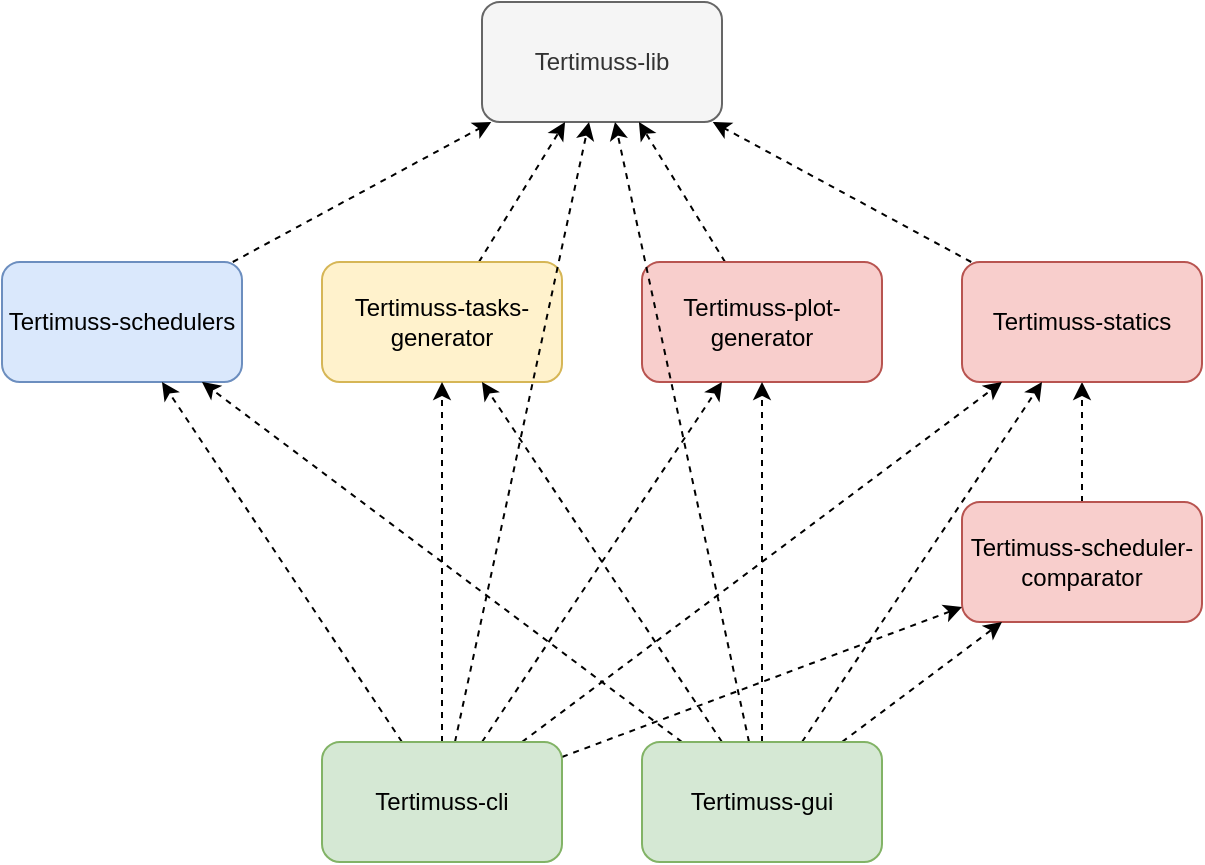 <mxfile version="13.6.5" type="device"><diagram id="k-A-_F_M0UdZe2kACql0" name="Page-1"><mxGraphModel dx="1422" dy="767" grid="1" gridSize="10" guides="1" tooltips="1" connect="1" arrows="1" fold="1" page="1" pageScale="1" pageWidth="850" pageHeight="1100" math="0" shadow="0"><root><mxCell id="0"/><mxCell id="1" parent="0"/><mxCell id="nmz2_uBVWbXO058ngm_P-2" value="Tertimuss-lib" style="rounded=1;whiteSpace=wrap;html=1;fillColor=#f5f5f5;strokeColor=#666666;fontColor=#333333;" vertex="1" parent="1"><mxGeometry x="280" y="230" width="120" height="60" as="geometry"/></mxCell><mxCell id="nmz2_uBVWbXO058ngm_P-10" style="rounded=0;orthogonalLoop=1;jettySize=auto;html=1;dashed=1;" edge="1" parent="1" source="nmz2_uBVWbXO058ngm_P-3" target="nmz2_uBVWbXO058ngm_P-2"><mxGeometry relative="1" as="geometry"/></mxCell><mxCell id="nmz2_uBVWbXO058ngm_P-3" value="Tertimuss-schedulers" style="rounded=1;whiteSpace=wrap;html=1;fillColor=#dae8fc;strokeColor=#6c8ebf;" vertex="1" parent="1"><mxGeometry x="40" y="360" width="120" height="60" as="geometry"/></mxCell><mxCell id="nmz2_uBVWbXO058ngm_P-11" style="rounded=0;orthogonalLoop=1;jettySize=auto;html=1;dashed=1;" edge="1" parent="1" source="nmz2_uBVWbXO058ngm_P-4" target="nmz2_uBVWbXO058ngm_P-2"><mxGeometry relative="1" as="geometry"/></mxCell><mxCell id="nmz2_uBVWbXO058ngm_P-4" value="Tertimuss-tasks-generator" style="rounded=1;whiteSpace=wrap;html=1;fillColor=#fff2cc;strokeColor=#d6b656;" vertex="1" parent="1"><mxGeometry x="200" y="360" width="120" height="60" as="geometry"/></mxCell><mxCell id="nmz2_uBVWbXO058ngm_P-12" style="edgeStyle=none;rounded=0;orthogonalLoop=1;jettySize=auto;html=1;dashed=1;" edge="1" parent="1" source="nmz2_uBVWbXO058ngm_P-5" target="nmz2_uBVWbXO058ngm_P-2"><mxGeometry relative="1" as="geometry"/></mxCell><mxCell id="nmz2_uBVWbXO058ngm_P-5" value="Tertimuss-plot-generator" style="rounded=1;whiteSpace=wrap;html=1;fillColor=#f8cecc;strokeColor=#b85450;" vertex="1" parent="1"><mxGeometry x="360" y="360" width="120" height="60" as="geometry"/></mxCell><mxCell id="nmz2_uBVWbXO058ngm_P-14" style="edgeStyle=none;rounded=0;orthogonalLoop=1;jettySize=auto;html=1;dashed=1;" edge="1" parent="1" source="nmz2_uBVWbXO058ngm_P-6" target="nmz2_uBVWbXO058ngm_P-7"><mxGeometry relative="1" as="geometry"/></mxCell><mxCell id="nmz2_uBVWbXO058ngm_P-6" value="Tertimuss-scheduler-comparator" style="rounded=1;whiteSpace=wrap;html=1;fillColor=#f8cecc;strokeColor=#b85450;" vertex="1" parent="1"><mxGeometry x="520" y="480" width="120" height="60" as="geometry"/></mxCell><mxCell id="nmz2_uBVWbXO058ngm_P-13" style="edgeStyle=none;rounded=0;orthogonalLoop=1;jettySize=auto;html=1;dashed=1;" edge="1" parent="1" source="nmz2_uBVWbXO058ngm_P-7" target="nmz2_uBVWbXO058ngm_P-2"><mxGeometry relative="1" as="geometry"/></mxCell><mxCell id="nmz2_uBVWbXO058ngm_P-7" value="Tertimuss-statics" style="rounded=1;whiteSpace=wrap;html=1;fillColor=#f8cecc;strokeColor=#b85450;" vertex="1" parent="1"><mxGeometry x="520" y="360" width="120" height="60" as="geometry"/></mxCell><mxCell id="nmz2_uBVWbXO058ngm_P-20" style="edgeStyle=none;rounded=0;orthogonalLoop=1;jettySize=auto;html=1;dashed=1;" edge="1" parent="1" source="nmz2_uBVWbXO058ngm_P-8" target="nmz2_uBVWbXO058ngm_P-6"><mxGeometry relative="1" as="geometry"/></mxCell><mxCell id="nmz2_uBVWbXO058ngm_P-21" style="edgeStyle=none;rounded=0;orthogonalLoop=1;jettySize=auto;html=1;dashed=1;" edge="1" parent="1" source="nmz2_uBVWbXO058ngm_P-8" target="nmz2_uBVWbXO058ngm_P-7"><mxGeometry relative="1" as="geometry"/></mxCell><mxCell id="nmz2_uBVWbXO058ngm_P-22" style="edgeStyle=none;rounded=0;orthogonalLoop=1;jettySize=auto;html=1;dashed=1;" edge="1" parent="1" source="nmz2_uBVWbXO058ngm_P-8" target="nmz2_uBVWbXO058ngm_P-5"><mxGeometry relative="1" as="geometry"/></mxCell><mxCell id="nmz2_uBVWbXO058ngm_P-23" style="edgeStyle=none;rounded=0;orthogonalLoop=1;jettySize=auto;html=1;dashed=1;" edge="1" parent="1" source="nmz2_uBVWbXO058ngm_P-8" target="nmz2_uBVWbXO058ngm_P-4"><mxGeometry relative="1" as="geometry"/></mxCell><mxCell id="nmz2_uBVWbXO058ngm_P-24" style="edgeStyle=none;rounded=0;orthogonalLoop=1;jettySize=auto;html=1;dashed=1;" edge="1" parent="1" source="nmz2_uBVWbXO058ngm_P-8" target="nmz2_uBVWbXO058ngm_P-3"><mxGeometry relative="1" as="geometry"/></mxCell><mxCell id="nmz2_uBVWbXO058ngm_P-26" style="edgeStyle=none;rounded=0;orthogonalLoop=1;jettySize=auto;html=1;dashed=1;" edge="1" parent="1" source="nmz2_uBVWbXO058ngm_P-8" target="nmz2_uBVWbXO058ngm_P-2"><mxGeometry relative="1" as="geometry"/></mxCell><mxCell id="nmz2_uBVWbXO058ngm_P-8" value="Tertimuss-gui" style="rounded=1;whiteSpace=wrap;html=1;fillColor=#d5e8d4;strokeColor=#82b366;" vertex="1" parent="1"><mxGeometry x="360" y="600" width="120" height="60" as="geometry"/></mxCell><mxCell id="nmz2_uBVWbXO058ngm_P-15" style="edgeStyle=none;rounded=0;orthogonalLoop=1;jettySize=auto;html=1;dashed=1;" edge="1" parent="1" source="nmz2_uBVWbXO058ngm_P-9" target="nmz2_uBVWbXO058ngm_P-4"><mxGeometry relative="1" as="geometry"/></mxCell><mxCell id="nmz2_uBVWbXO058ngm_P-16" style="edgeStyle=none;rounded=0;orthogonalLoop=1;jettySize=auto;html=1;dashed=1;" edge="1" parent="1" source="nmz2_uBVWbXO058ngm_P-9" target="nmz2_uBVWbXO058ngm_P-3"><mxGeometry relative="1" as="geometry"/></mxCell><mxCell id="nmz2_uBVWbXO058ngm_P-17" style="edgeStyle=none;rounded=0;orthogonalLoop=1;jettySize=auto;html=1;dashed=1;" edge="1" parent="1" source="nmz2_uBVWbXO058ngm_P-9" target="nmz2_uBVWbXO058ngm_P-5"><mxGeometry relative="1" as="geometry"/></mxCell><mxCell id="nmz2_uBVWbXO058ngm_P-18" style="edgeStyle=none;rounded=0;orthogonalLoop=1;jettySize=auto;html=1;dashed=1;" edge="1" parent="1" source="nmz2_uBVWbXO058ngm_P-9" target="nmz2_uBVWbXO058ngm_P-7"><mxGeometry relative="1" as="geometry"/></mxCell><mxCell id="nmz2_uBVWbXO058ngm_P-19" style="edgeStyle=none;rounded=0;orthogonalLoop=1;jettySize=auto;html=1;dashed=1;" edge="1" parent="1" source="nmz2_uBVWbXO058ngm_P-9" target="nmz2_uBVWbXO058ngm_P-6"><mxGeometry relative="1" as="geometry"/></mxCell><mxCell id="nmz2_uBVWbXO058ngm_P-25" style="edgeStyle=none;rounded=0;orthogonalLoop=1;jettySize=auto;html=1;dashed=1;" edge="1" parent="1" source="nmz2_uBVWbXO058ngm_P-9" target="nmz2_uBVWbXO058ngm_P-2"><mxGeometry relative="1" as="geometry"/></mxCell><mxCell id="nmz2_uBVWbXO058ngm_P-9" value="Tertimuss-cli" style="rounded=1;whiteSpace=wrap;html=1;fillColor=#d5e8d4;strokeColor=#82b366;" vertex="1" parent="1"><mxGeometry x="200" y="600" width="120" height="60" as="geometry"/></mxCell></root></mxGraphModel></diagram></mxfile>